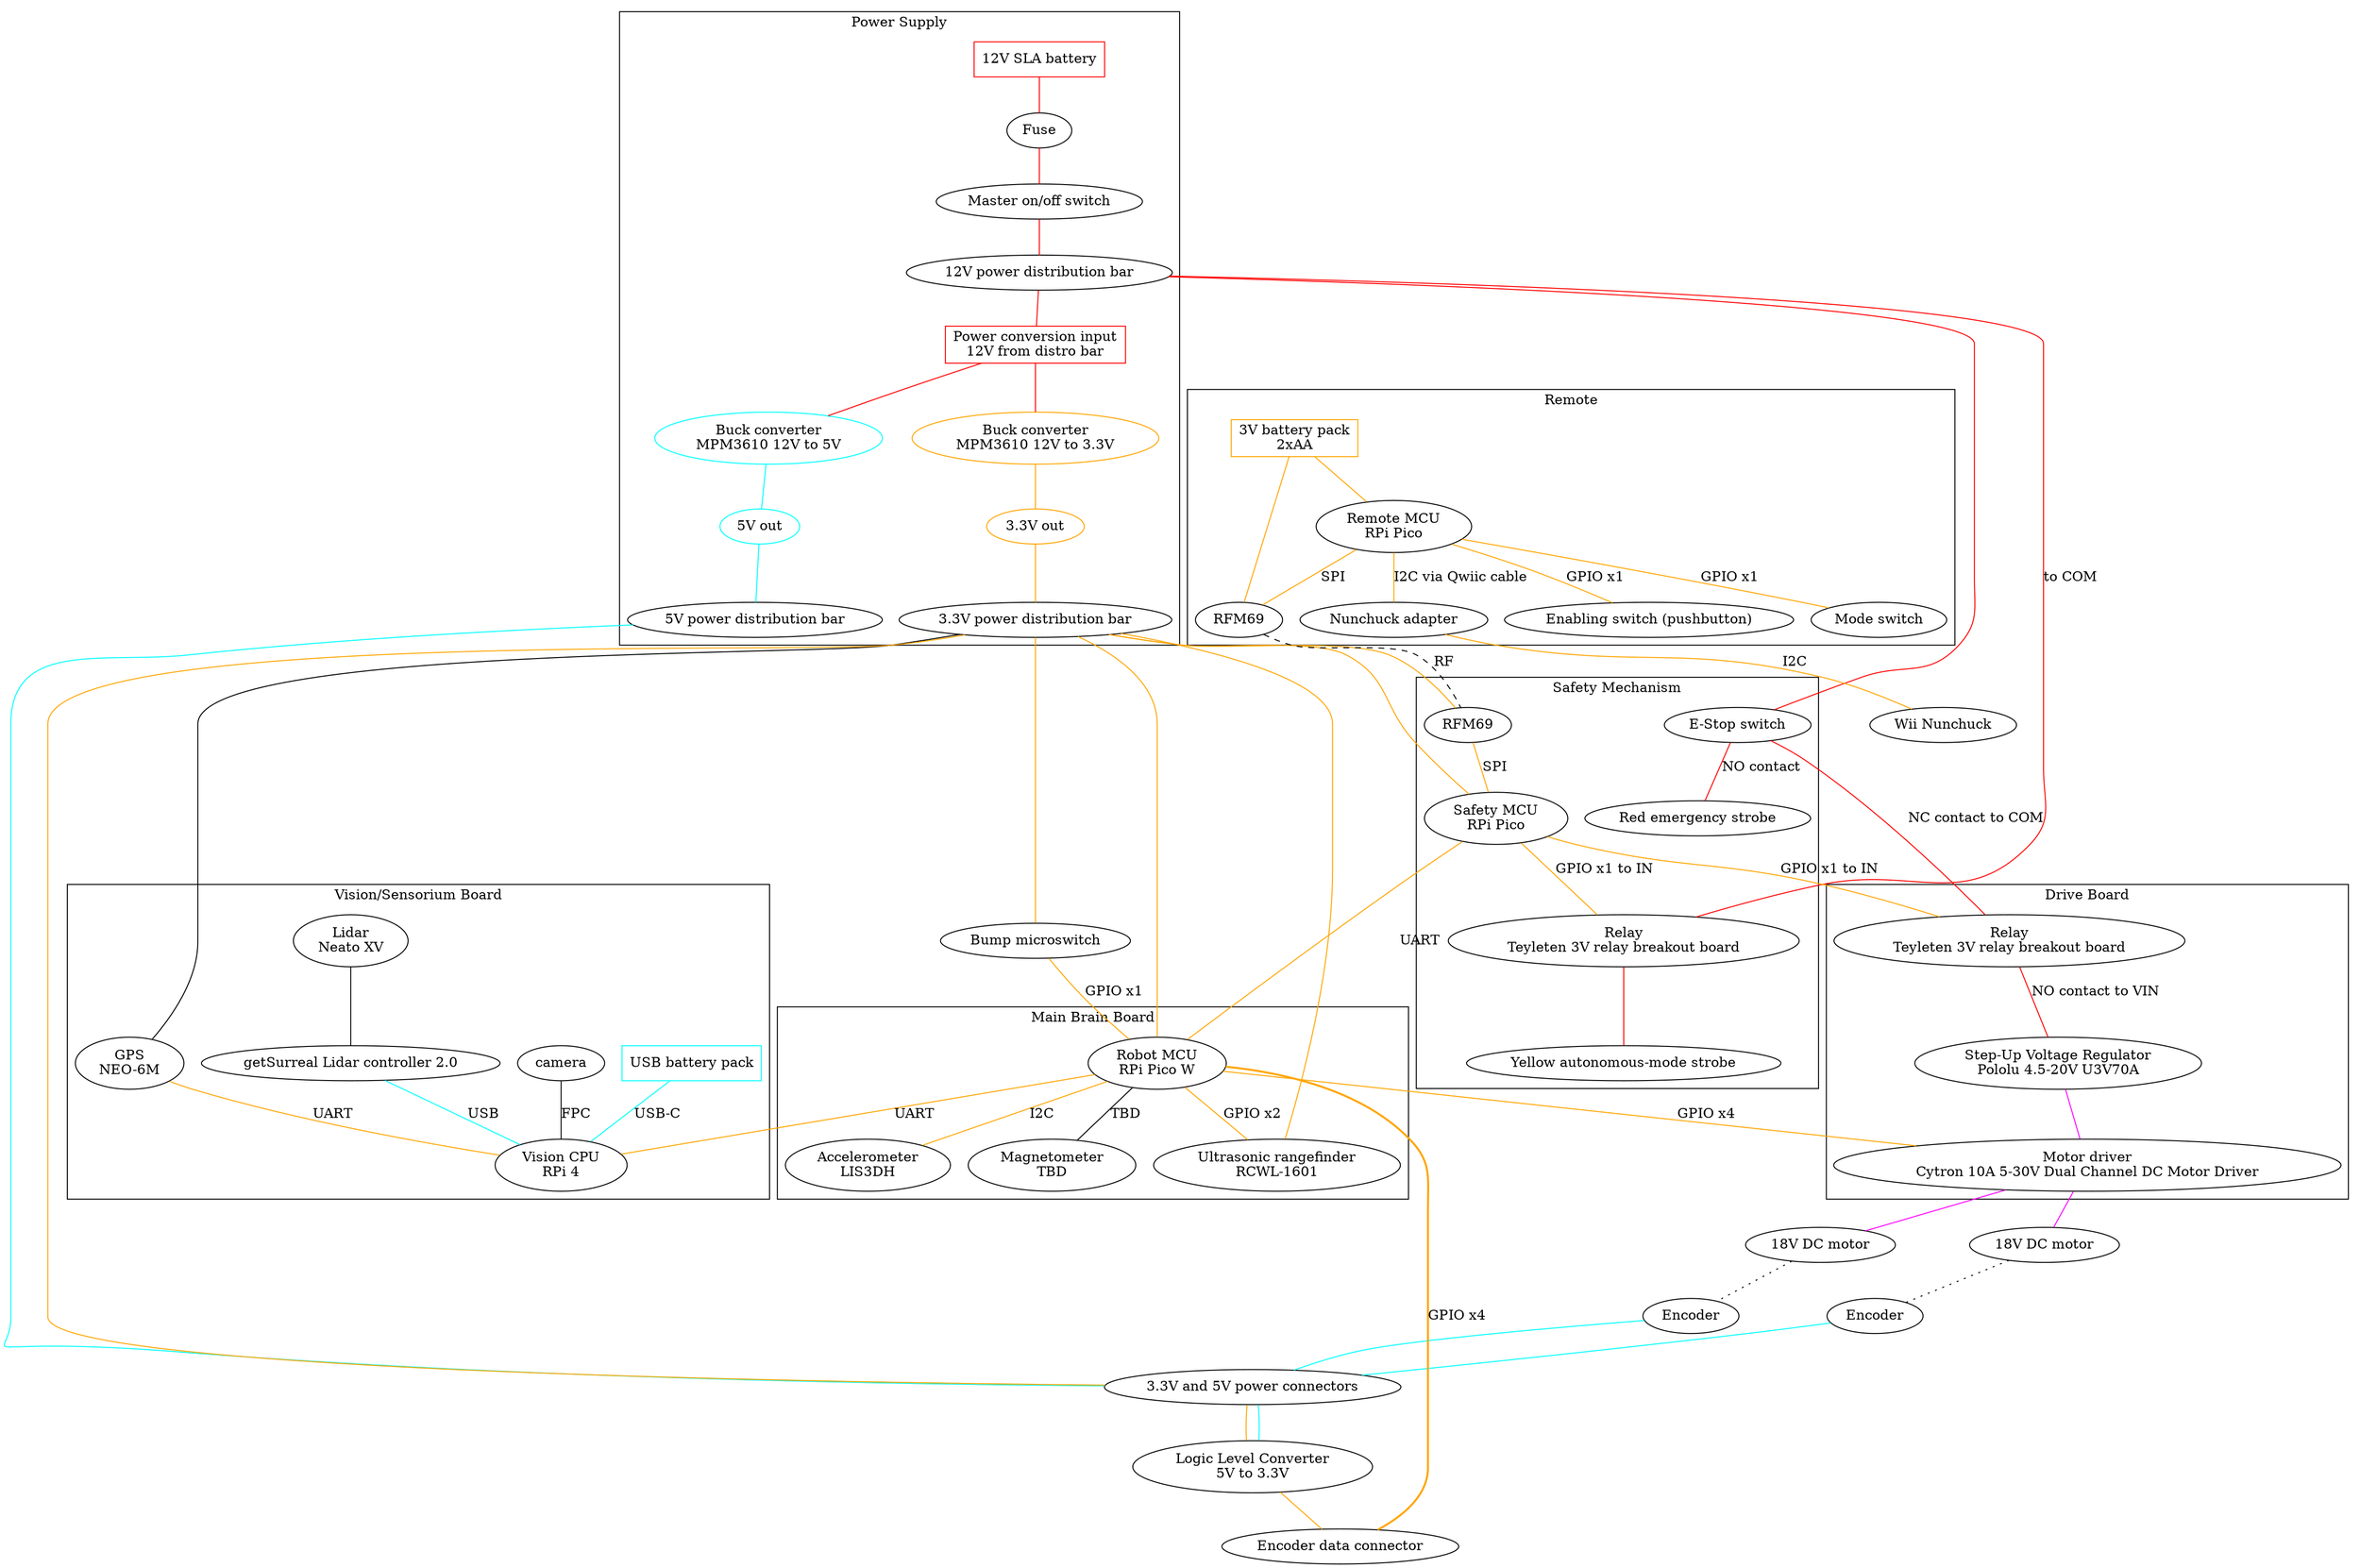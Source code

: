 // dot -Tpng docs/diagram3.dot > docs/diagram3.png

graph G {

    subgraph clusterPowerSupply {
        label="Power Supply";
        // batt12V [color=red];
        batt12V -- fuse -- masterSwitch -- distroBar12V [color=red];
        distroBar12V;
        distroBar5V;
        distroBar3V;
        distroBar12V -- PCinput [color=red];
        // distroBar12V -- buck5V [color=red];
        buck5V -- PCoutput5V -- distroBar5V [color=cyan];
        // distroBar12V -- buck3V [color=red];
        buck3V -- PCoutput3V -- distroBar3V [color=orange];
    }

    subgraph clusterPowerConversion {
        PCinput [label="Power conversion input\n12V from distro bar", shape=rect, color=red];
        PCoutput3V [label="3.3V out", color=orange];
        PCoutput5V [label="5V out", color=cyan];
        buck5V [color=cyan];
        buck3V [color=orange];
        PCinput -- buck5V [color=red];
        PCinput -- buck3V [color=red];
    }

    subgraph clusterDriveBoard {
        label="Drive Board";
        motorDriver;
        stepUpTo18V;
        relayDrive -- stepUpTo18V [label="NO contact to VIN", color=red];
    }

    subgraph clusterSafety {
        label="Safety Mechanism";
        rfSafe -- picoSafe [label="SPI", color=orange];
        relayAutonomousStrobe;
        eStopSwitch -- emergencyStrobe [label="NO contact", color=red];
        picoSafe -- relayAutonomousStrobe [label="GPIO x1 to IN", color=orange];
        relayAutonomousStrobe -- autonomousStrobe [color=red];
    }

    subgraph clusterRemote {
        label="Remote";
        battRemote3V [label="3V battery pack\n2xAA", color=orange, shape=rect];        
        battRemote3V -- rfRemote [color=orange];
        battRemote3V -- picoRemote [color=orange];
        picoRemote -- rfRemote [label="SPI", color=orange];
        nunchuckAdapter [label="Nunchuck adapter"];
        picoRemote -- nunchuckAdapter [label="I2C via Qwiic cable", color=orange];
        picoRemote -- remoteBtnEnable [label="GPIO x1", color=orange];
        picoRemote -- remoteSwitchMode [label="GPIO x1", color=orange];
    }

    // subgraph clusterMotors {
    //     label="Motors";
        motorR;
        motorL;
        motorR -- encoderR [style=dotted];
        motorL -- encoderL [style=dotted];
    // }

    subgraph clusterVisionSensoriumBoard {
        label="Vision/Sensorium Board";
        battPi4 -- visionRPi [label="USB-C", color=cyan];
        camera -- visionRPi [label="FPC"];
        GPS -- visionRPi [label="UART", color=orange];
        lidar -- lidarController;
        lidarController -- visionRPi [label="USB", color=cyan];
    }

    nunchuckAdapter -- nunchuck [label="I2C", color=orange];
    nunchuck [label="Wii Nunchuck"];

    distroBar12V -- eStopSwitch [color=red];
    distroBar12V -- relayAutonomousStrobe [label="to COM", color=red];

    distroBar3V -- GPS;

    subgraph motorSupportBoard {
        label="Motor Support Board";
        
        // Encoder data out
        LLC -- motorSupportEncoderDataConnector [color=orange];
    }


        // Power to LLC
        motorSupportEncoderPowerConnector -- LLC [color=orange];
        motorSupportEncoderPowerConnector -- LLC [color=cyan];

    // supply 5V to encoders
    distroBar3V -- motorSupportEncoderPowerConnector [color=orange];
    distroBar5V -- motorSupportEncoderPowerConnector [color=cyan];
    encoderR -- motorSupportEncoderPowerConnector [color=cyan];
    encoderL -- motorSupportEncoderPowerConnector [color=cyan];


    // }

    motorSupportEncoderDataConnector -- picoBot [label="GPIO x4", color=orange, penwidth=2];

    stepUpTo18V -- motorDriver [color=magenta];
    motorDriver -- motorR [color=magenta];
    motorDriver -- motorL [color=magenta];

    distroBar3V -- rfSafe [color=orange];
    distroBar3V -- picoSafe [color=orange];
    distroBar3V -- picoBot [color=orange];
    distroBar3V -- ultrasonicSensor [color=orange];

    picoSafe -- picoBot [label="UART", color=orange];
    picoSafe -- relayDrive [label="GPIO x1 to IN", color=orange];

    picoBot -- visionRPi [label="UART", color=orange];
    picoBot -- motorDriver [label="GPIO x4", color=orange];

    subgraph clusterBrainBoard {
        label="Main Brain Board";
        picoBot -- accelerometer [label="I2C", color=orange];
        picoBot -- magnetometer [label="TBD"];
        picoBot -- ultrasonicSensor [label="GPIO x2", color=orange];
    }
    eStopSwitch -- relayDrive [label="NC contact to COM", color=red];

    remoteBtnEnable [label="Enabling switch (pushbutton)"];
    remoteSwitchMode [label="Mode switch"];

    rfRemote -- rfSafe [label="RF"; style=dashed];

    distroBar3V -- bumper [color=orange];
    bumper -- picoBot [label="GPIO x1", color=orange];

    // Node labels
    fuse [label="Fuse"];
    masterSwitch [label="Master on/off switch"];
    rfRemote, rfSafe [label="RFM69"];
    batt12V [label="12V SLA battery", shape=rect, color=red];
    battPi4 [label="USB battery pack", shape=rect, color=cyan];
    distroBar12V [label="12V power distribution bar"];
    distroBar5V [label="5V power distribution bar"];
    distroBar3V [label="3.3V power distribution bar"];
    buck3V [label="Buck converter\nMPM3610 12V to 3.3V"];
    buck5V [label="Buck converter\nMPM3610 12V to 5V"];
    relayDrive [label="Relay\nTeyleten 3V relay breakout board"];
    stepUpTo18V [label="Step-Up Voltage Regulator\nPololu 4.5-20V U3V70A"];
    motorDriver [label="Motor driver\nCytron 10A 5-30V Dual Channel DC Motor Driver"];
    motorR, motorL [label="18V DC motor"];
    encoderR, encoderL [label="Encoder"];
    picoBot [label="Robot MCU\nRPi Pico W"];
    picoSafe [label="Safety MCU\nRPi Pico"];
    picoRemote [label="Remote MCU\nRPi Pico"];
    visionRPi [label="Vision CPU\nRPi 4"];
    eStopSwitch [label="E-Stop switch"];
    relayAutonomousStrobe [label="Relay\nTeyleten 3V relay breakout board"];
    autonomousStrobe [label="Yellow autonomous-mode strobe"];
    emergencyStrobe [label="Red emergency strobe"];

    // Sensors
    accelerometer [label="Accelerometer\nLIS3DH"];
    magnetometer [label="Magnetometer\nTBD"];
    ultrasonicSensor [label="Ultrasonic rangefinder\nRCWL-1601"];
    GPS [label="GPS\nNEO-6M"];
    lidar [label="Lidar\nNeato XV"];
    lidarController [label="getSurreal Lidar controller 2.0"];
    bumper [label="Bump microswitch"];

    // Motor support board components
    LLC [label="Logic Level Converter\n5V to 3.3V"];
    motorSupportEncoderDataConnector [label="Encoder data connector"];
    motorSupportEncoderPowerConnector [label="3.3V and 5V power connectors"];

}